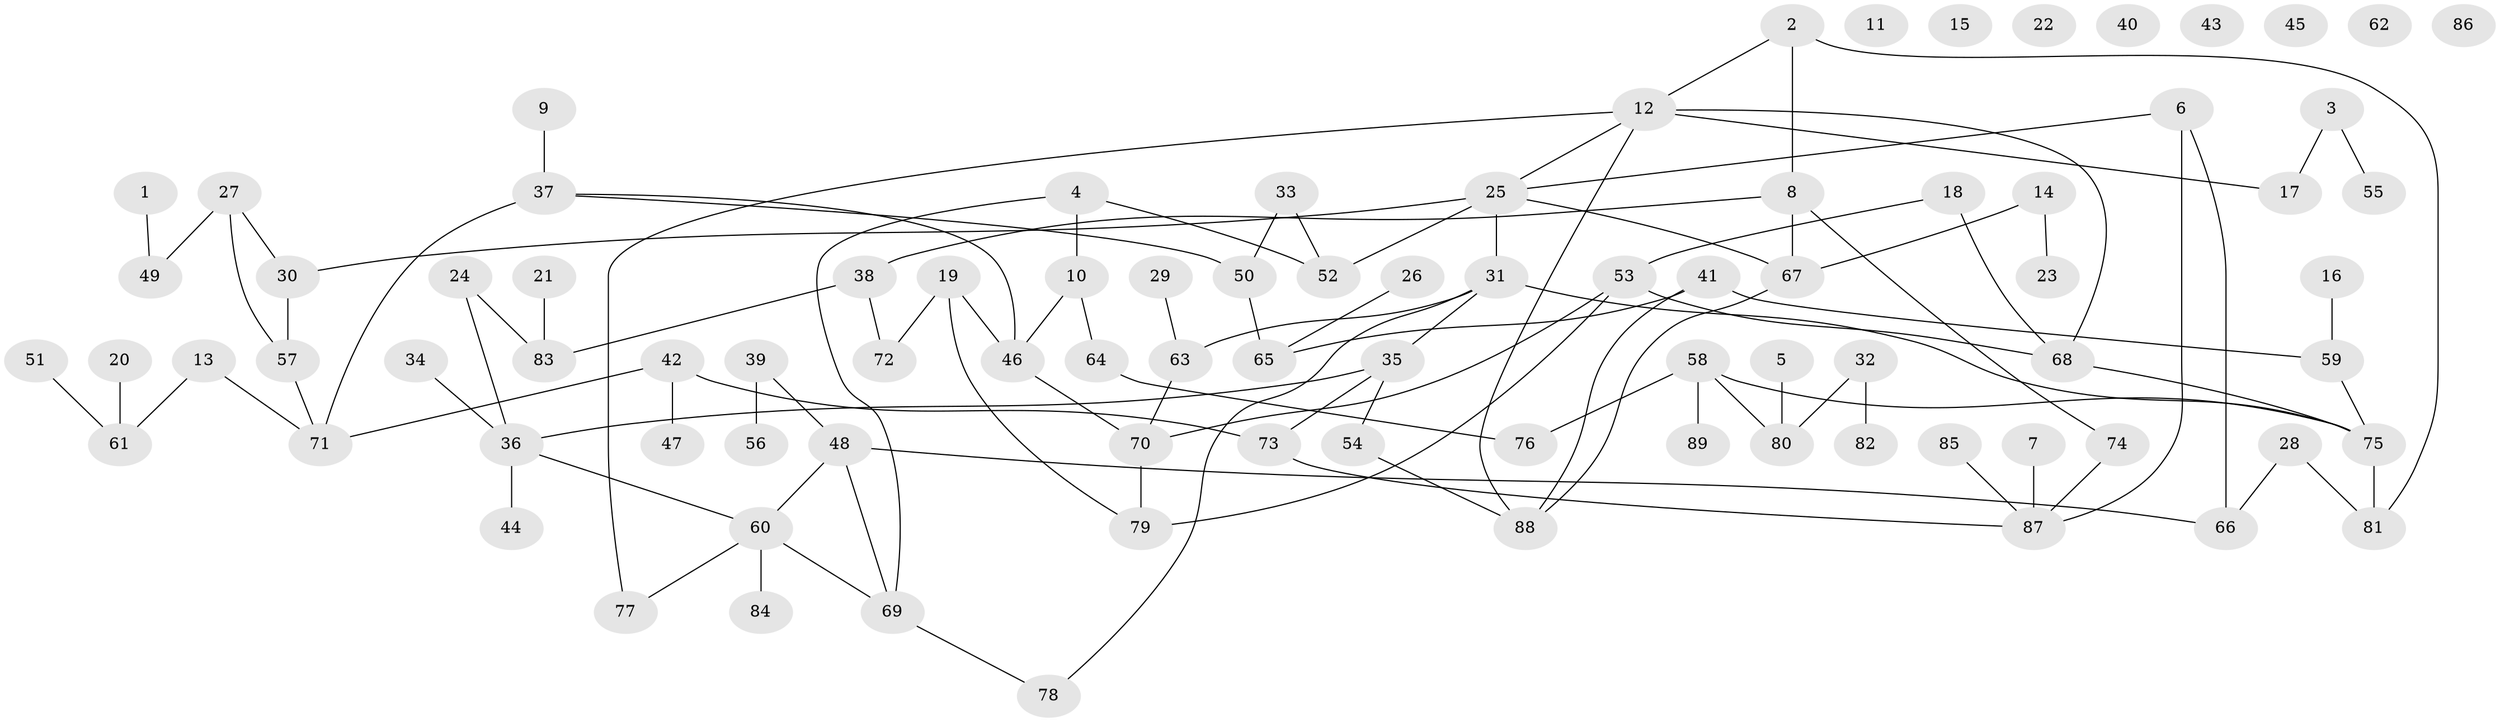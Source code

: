 // Generated by graph-tools (version 1.1) at 2025/49/03/09/25 03:49:11]
// undirected, 89 vertices, 107 edges
graph export_dot {
graph [start="1"]
  node [color=gray90,style=filled];
  1;
  2;
  3;
  4;
  5;
  6;
  7;
  8;
  9;
  10;
  11;
  12;
  13;
  14;
  15;
  16;
  17;
  18;
  19;
  20;
  21;
  22;
  23;
  24;
  25;
  26;
  27;
  28;
  29;
  30;
  31;
  32;
  33;
  34;
  35;
  36;
  37;
  38;
  39;
  40;
  41;
  42;
  43;
  44;
  45;
  46;
  47;
  48;
  49;
  50;
  51;
  52;
  53;
  54;
  55;
  56;
  57;
  58;
  59;
  60;
  61;
  62;
  63;
  64;
  65;
  66;
  67;
  68;
  69;
  70;
  71;
  72;
  73;
  74;
  75;
  76;
  77;
  78;
  79;
  80;
  81;
  82;
  83;
  84;
  85;
  86;
  87;
  88;
  89;
  1 -- 49;
  2 -- 8;
  2 -- 12;
  2 -- 81;
  3 -- 17;
  3 -- 55;
  4 -- 10;
  4 -- 52;
  4 -- 69;
  5 -- 80;
  6 -- 25;
  6 -- 66;
  6 -- 87;
  7 -- 87;
  8 -- 38;
  8 -- 67;
  8 -- 74;
  9 -- 37;
  10 -- 46;
  10 -- 64;
  12 -- 17;
  12 -- 25;
  12 -- 68;
  12 -- 77;
  12 -- 88;
  13 -- 61;
  13 -- 71;
  14 -- 23;
  14 -- 67;
  16 -- 59;
  18 -- 53;
  18 -- 68;
  19 -- 46;
  19 -- 72;
  19 -- 79;
  20 -- 61;
  21 -- 83;
  24 -- 36;
  24 -- 83;
  25 -- 30;
  25 -- 31;
  25 -- 52;
  25 -- 67;
  26 -- 65;
  27 -- 30;
  27 -- 49;
  27 -- 57;
  28 -- 66;
  28 -- 81;
  29 -- 63;
  30 -- 57;
  31 -- 35;
  31 -- 63;
  31 -- 75;
  31 -- 78;
  32 -- 80;
  32 -- 82;
  33 -- 50;
  33 -- 52;
  34 -- 36;
  35 -- 36;
  35 -- 54;
  35 -- 73;
  36 -- 44;
  36 -- 60;
  37 -- 46;
  37 -- 50;
  37 -- 71;
  38 -- 72;
  38 -- 83;
  39 -- 48;
  39 -- 56;
  41 -- 59;
  41 -- 65;
  41 -- 88;
  42 -- 47;
  42 -- 71;
  42 -- 73;
  46 -- 70;
  48 -- 60;
  48 -- 66;
  48 -- 69;
  50 -- 65;
  51 -- 61;
  53 -- 68;
  53 -- 70;
  53 -- 79;
  54 -- 88;
  57 -- 71;
  58 -- 75;
  58 -- 76;
  58 -- 80;
  58 -- 89;
  59 -- 75;
  60 -- 69;
  60 -- 77;
  60 -- 84;
  63 -- 70;
  64 -- 76;
  67 -- 88;
  68 -- 75;
  69 -- 78;
  70 -- 79;
  73 -- 87;
  74 -- 87;
  75 -- 81;
  85 -- 87;
}
